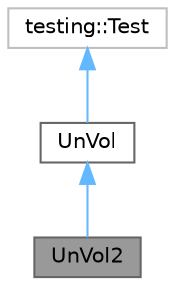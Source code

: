 digraph "UnVol2"
{
 // LATEX_PDF_SIZE
  bgcolor="transparent";
  edge [fontname=Helvetica,fontsize=10,labelfontname=Helvetica,labelfontsize=10];
  node [fontname=Helvetica,fontsize=10,shape=box,height=0.2,width=0.4];
  Node1 [id="Node000001",label="UnVol2",height=0.2,width=0.4,color="gray40", fillcolor="grey60", style="filled", fontcolor="black",tooltip="Fixture pour tests sur un deuxième Vol valide différent."];
  Node2 -> Node1 [id="edge1_Node000001_Node000002",dir="back",color="steelblue1",style="solid",tooltip=" "];
  Node2 [id="Node000002",label="UnVol",height=0.2,width=0.4,color="gray40", fillcolor="white", style="filled",URL="$class_un_vol.html",tooltip="Fixture pour tests sur un Vol valide."];
  Node3 -> Node2 [id="edge2_Node000002_Node000003",dir="back",color="steelblue1",style="solid",tooltip=" "];
  Node3 [id="Node000003",label="testing::Test",height=0.2,width=0.4,color="grey75", fillcolor="white", style="filled",tooltip=" "];
}
